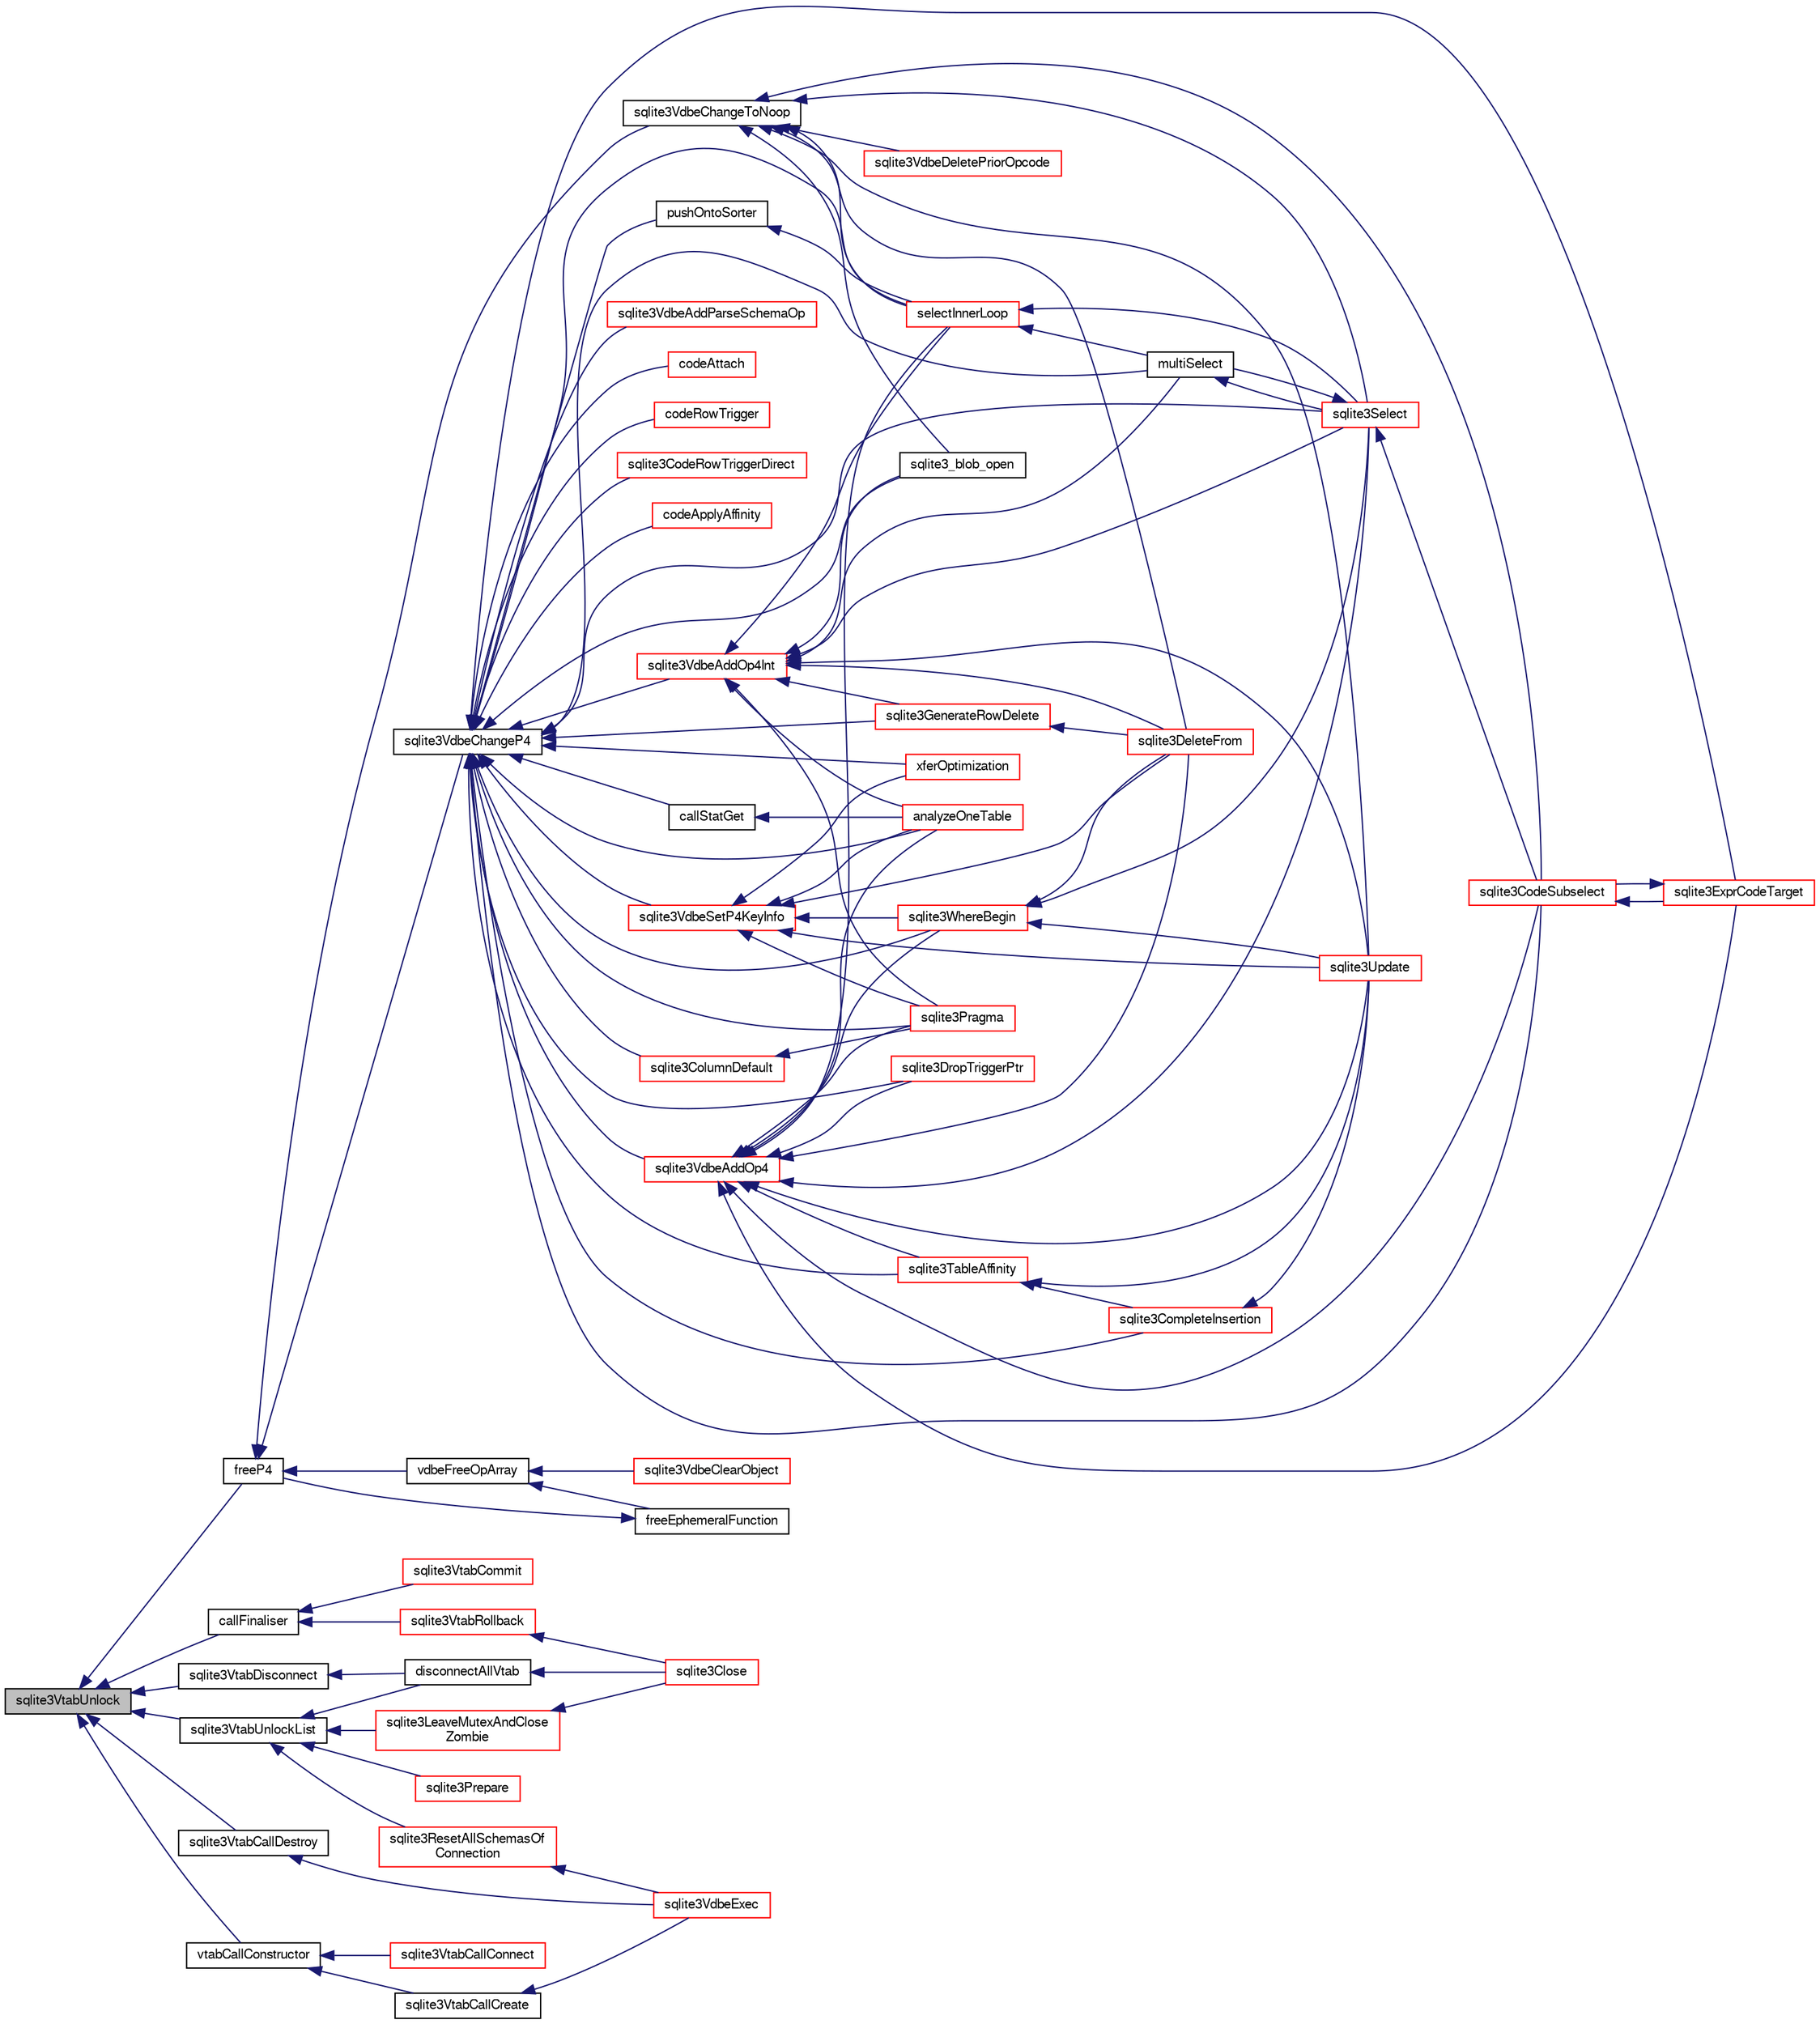 digraph "sqlite3VtabUnlock"
{
  edge [fontname="FreeSans",fontsize="10",labelfontname="FreeSans",labelfontsize="10"];
  node [fontname="FreeSans",fontsize="10",shape=record];
  rankdir="LR";
  Node806145 [label="sqlite3VtabUnlock",height=0.2,width=0.4,color="black", fillcolor="grey75", style="filled", fontcolor="black"];
  Node806145 -> Node806146 [dir="back",color="midnightblue",fontsize="10",style="solid",fontname="FreeSans"];
  Node806146 [label="freeP4",height=0.2,width=0.4,color="black", fillcolor="white", style="filled",URL="$sqlite3_8c.html#aa1ec8debef2a9be5fe36a3082fd3e0f9"];
  Node806146 -> Node806147 [dir="back",color="midnightblue",fontsize="10",style="solid",fontname="FreeSans"];
  Node806147 [label="vdbeFreeOpArray",height=0.2,width=0.4,color="black", fillcolor="white", style="filled",URL="$sqlite3_8c.html#affa26b190a34b8772c3f4a4d06866c50"];
  Node806147 -> Node806148 [dir="back",color="midnightblue",fontsize="10",style="solid",fontname="FreeSans"];
  Node806148 [label="freeEphemeralFunction",height=0.2,width=0.4,color="black", fillcolor="white", style="filled",URL="$sqlite3_8c.html#ace0a45aad803937290f5495906773bc4"];
  Node806148 -> Node806146 [dir="back",color="midnightblue",fontsize="10",style="solid",fontname="FreeSans"];
  Node806147 -> Node806149 [dir="back",color="midnightblue",fontsize="10",style="solid",fontname="FreeSans"];
  Node806149 [label="sqlite3VdbeClearObject",height=0.2,width=0.4,color="red", fillcolor="white", style="filled",URL="$sqlite3_8c.html#aa36c8bd3814c4923416d35ef3454f979"];
  Node806146 -> Node806412 [dir="back",color="midnightblue",fontsize="10",style="solid",fontname="FreeSans"];
  Node806412 [label="sqlite3VdbeChangeToNoop",height=0.2,width=0.4,color="black", fillcolor="white", style="filled",URL="$sqlite3_8c.html#a807e82d6627750b2fa4685812da68a9d"];
  Node806412 -> Node806413 [dir="back",color="midnightblue",fontsize="10",style="solid",fontname="FreeSans"];
  Node806413 [label="sqlite3VdbeDeletePriorOpcode",height=0.2,width=0.4,color="red", fillcolor="white", style="filled",URL="$sqlite3_8c.html#a8d0b65afd7accc6358fafa417db050b3"];
  Node806412 -> Node806155 [dir="back",color="midnightblue",fontsize="10",style="solid",fontname="FreeSans"];
  Node806155 [label="sqlite3_blob_open",height=0.2,width=0.4,color="black", fillcolor="white", style="filled",URL="$sqlite3_8h.html#adb8ad839a5bdd62a43785132bc7dd518"];
  Node806412 -> Node806236 [dir="back",color="midnightblue",fontsize="10",style="solid",fontname="FreeSans"];
  Node806236 [label="sqlite3CodeSubselect",height=0.2,width=0.4,color="red", fillcolor="white", style="filled",URL="$sqlite3_8c.html#aa69b46d2204a1d1b110107a1be12ee0c"];
  Node806236 -> Node806239 [dir="back",color="midnightblue",fontsize="10",style="solid",fontname="FreeSans"];
  Node806239 [label="sqlite3ExprCodeTarget",height=0.2,width=0.4,color="red", fillcolor="white", style="filled",URL="$sqlite3_8c.html#a4f308397a0a3ed299ed31aaa1ae2a293"];
  Node806239 -> Node806236 [dir="back",color="midnightblue",fontsize="10",style="solid",fontname="FreeSans"];
  Node806412 -> Node806201 [dir="back",color="midnightblue",fontsize="10",style="solid",fontname="FreeSans"];
  Node806201 [label="sqlite3DeleteFrom",height=0.2,width=0.4,color="red", fillcolor="white", style="filled",URL="$sqlite3_8c.html#ab9b4b45349188b49eabb23f94608a091"];
  Node806412 -> Node806264 [dir="back",color="midnightblue",fontsize="10",style="solid",fontname="FreeSans"];
  Node806264 [label="selectInnerLoop",height=0.2,width=0.4,color="red", fillcolor="white", style="filled",URL="$sqlite3_8c.html#ababe0933661ebe67eb0e6074bb1fd411"];
  Node806264 -> Node806259 [dir="back",color="midnightblue",fontsize="10",style="solid",fontname="FreeSans"];
  Node806259 [label="multiSelect",height=0.2,width=0.4,color="black", fillcolor="white", style="filled",URL="$sqlite3_8c.html#a6456c61f3d9b2389738753cedfa24fa7"];
  Node806259 -> Node806235 [dir="back",color="midnightblue",fontsize="10",style="solid",fontname="FreeSans"];
  Node806235 [label="sqlite3Select",height=0.2,width=0.4,color="red", fillcolor="white", style="filled",URL="$sqlite3_8c.html#a2465ee8c956209ba4b272477b7c21a45"];
  Node806235 -> Node806236 [dir="back",color="midnightblue",fontsize="10",style="solid",fontname="FreeSans"];
  Node806235 -> Node806259 [dir="back",color="midnightblue",fontsize="10",style="solid",fontname="FreeSans"];
  Node806264 -> Node806235 [dir="back",color="midnightblue",fontsize="10",style="solid",fontname="FreeSans"];
  Node806412 -> Node806235 [dir="back",color="midnightblue",fontsize="10",style="solid",fontname="FreeSans"];
  Node806412 -> Node806211 [dir="back",color="midnightblue",fontsize="10",style="solid",fontname="FreeSans"];
  Node806211 [label="sqlite3Update",height=0.2,width=0.4,color="red", fillcolor="white", style="filled",URL="$sqlite3_8c.html#ac5aa67c46e8cc8174566fabe6809fafa"];
  Node806146 -> Node806414 [dir="back",color="midnightblue",fontsize="10",style="solid",fontname="FreeSans"];
  Node806414 [label="sqlite3VdbeChangeP4",height=0.2,width=0.4,color="black", fillcolor="white", style="filled",URL="$sqlite3_8c.html#add0d891a062d044a0c7e6fc072702830"];
  Node806414 -> Node806415 [dir="back",color="midnightblue",fontsize="10",style="solid",fontname="FreeSans"];
  Node806415 [label="sqlite3VdbeAddOp4",height=0.2,width=0.4,color="red", fillcolor="white", style="filled",URL="$sqlite3_8c.html#a739d7a47b1c11779283b7797ea7e1d4d"];
  Node806415 -> Node806236 [dir="back",color="midnightblue",fontsize="10",style="solid",fontname="FreeSans"];
  Node806415 -> Node806239 [dir="back",color="midnightblue",fontsize="10",style="solid",fontname="FreeSans"];
  Node806415 -> Node806420 [dir="back",color="midnightblue",fontsize="10",style="solid",fontname="FreeSans"];
  Node806420 [label="analyzeOneTable",height=0.2,width=0.4,color="red", fillcolor="white", style="filled",URL="$sqlite3_8c.html#a31d4182bf855943a5d0526dbb4987803"];
  Node806415 -> Node806201 [dir="back",color="midnightblue",fontsize="10",style="solid",fontname="FreeSans"];
  Node806415 -> Node806427 [dir="back",color="midnightblue",fontsize="10",style="solid",fontname="FreeSans"];
  Node806427 [label="sqlite3TableAffinity",height=0.2,width=0.4,color="red", fillcolor="white", style="filled",URL="$sqlite3_8c.html#abf99b52a40a6c443cf9936ac485db087"];
  Node806427 -> Node806428 [dir="back",color="midnightblue",fontsize="10",style="solid",fontname="FreeSans"];
  Node806428 [label="sqlite3CompleteInsertion",height=0.2,width=0.4,color="red", fillcolor="white", style="filled",URL="$sqlite3_8c.html#a782d99c5a597a450d4361d87d93e59f5"];
  Node806428 -> Node806211 [dir="back",color="midnightblue",fontsize="10",style="solid",fontname="FreeSans"];
  Node806427 -> Node806211 [dir="back",color="midnightblue",fontsize="10",style="solid",fontname="FreeSans"];
  Node806415 -> Node806234 [dir="back",color="midnightblue",fontsize="10",style="solid",fontname="FreeSans"];
  Node806234 [label="sqlite3Pragma",height=0.2,width=0.4,color="red", fillcolor="white", style="filled",URL="$sqlite3_8c.html#a111391370f58f8e6a6eca51fd34d62ed"];
  Node806415 -> Node806264 [dir="back",color="midnightblue",fontsize="10",style="solid",fontname="FreeSans"];
  Node806415 -> Node806235 [dir="back",color="midnightblue",fontsize="10",style="solid",fontname="FreeSans"];
  Node806415 -> Node806438 [dir="back",color="midnightblue",fontsize="10",style="solid",fontname="FreeSans"];
  Node806438 [label="sqlite3DropTriggerPtr",height=0.2,width=0.4,color="red", fillcolor="white", style="filled",URL="$sqlite3_8c.html#aa3a84617bfc76be1c61c27fc2b6d0b17"];
  Node806415 -> Node806211 [dir="back",color="midnightblue",fontsize="10",style="solid",fontname="FreeSans"];
  Node806415 -> Node806251 [dir="back",color="midnightblue",fontsize="10",style="solid",fontname="FreeSans"];
  Node806251 [label="sqlite3WhereBegin",height=0.2,width=0.4,color="red", fillcolor="white", style="filled",URL="$sqlite3_8c.html#acad049f5c9a96a8118cffd5e5ce89f7c"];
  Node806251 -> Node806201 [dir="back",color="midnightblue",fontsize="10",style="solid",fontname="FreeSans"];
  Node806251 -> Node806235 [dir="back",color="midnightblue",fontsize="10",style="solid",fontname="FreeSans"];
  Node806251 -> Node806211 [dir="back",color="midnightblue",fontsize="10",style="solid",fontname="FreeSans"];
  Node806414 -> Node806440 [dir="back",color="midnightblue",fontsize="10",style="solid",fontname="FreeSans"];
  Node806440 [label="sqlite3VdbeAddParseSchemaOp",height=0.2,width=0.4,color="red", fillcolor="white", style="filled",URL="$sqlite3_8c.html#a52c71cba3d53e0eb5c0c785ef9a7ec8f"];
  Node806414 -> Node806441 [dir="back",color="midnightblue",fontsize="10",style="solid",fontname="FreeSans"];
  Node806441 [label="sqlite3VdbeAddOp4Int",height=0.2,width=0.4,color="red", fillcolor="white", style="filled",URL="$sqlite3_8c.html#afff63410071bb7015a6392d8a7704b43"];
  Node806441 -> Node806155 [dir="back",color="midnightblue",fontsize="10",style="solid",fontname="FreeSans"];
  Node806441 -> Node806420 [dir="back",color="midnightblue",fontsize="10",style="solid",fontname="FreeSans"];
  Node806441 -> Node806201 [dir="back",color="midnightblue",fontsize="10",style="solid",fontname="FreeSans"];
  Node806441 -> Node806208 [dir="back",color="midnightblue",fontsize="10",style="solid",fontname="FreeSans"];
  Node806208 [label="sqlite3GenerateRowDelete",height=0.2,width=0.4,color="red", fillcolor="white", style="filled",URL="$sqlite3_8c.html#a2c76cbf3027fc18fdbb8cb4cd96b77d9"];
  Node806208 -> Node806201 [dir="back",color="midnightblue",fontsize="10",style="solid",fontname="FreeSans"];
  Node806441 -> Node806234 [dir="back",color="midnightblue",fontsize="10",style="solid",fontname="FreeSans"];
  Node806441 -> Node806264 [dir="back",color="midnightblue",fontsize="10",style="solid",fontname="FreeSans"];
  Node806441 -> Node806259 [dir="back",color="midnightblue",fontsize="10",style="solid",fontname="FreeSans"];
  Node806441 -> Node806235 [dir="back",color="midnightblue",fontsize="10",style="solid",fontname="FreeSans"];
  Node806441 -> Node806211 [dir="back",color="midnightblue",fontsize="10",style="solid",fontname="FreeSans"];
  Node806414 -> Node806446 [dir="back",color="midnightblue",fontsize="10",style="solid",fontname="FreeSans"];
  Node806446 [label="sqlite3VdbeSetP4KeyInfo",height=0.2,width=0.4,color="red", fillcolor="white", style="filled",URL="$sqlite3_8c.html#a342090b36fbf7fdace2a23b8efca030c"];
  Node806446 -> Node806420 [dir="back",color="midnightblue",fontsize="10",style="solid",fontname="FreeSans"];
  Node806446 -> Node806201 [dir="back",color="midnightblue",fontsize="10",style="solid",fontname="FreeSans"];
  Node806446 -> Node806215 [dir="back",color="midnightblue",fontsize="10",style="solid",fontname="FreeSans"];
  Node806215 [label="xferOptimization",height=0.2,width=0.4,color="red", fillcolor="white", style="filled",URL="$sqlite3_8c.html#ae85c90f7d064fe83f4ed930e708855d2"];
  Node806446 -> Node806234 [dir="back",color="midnightblue",fontsize="10",style="solid",fontname="FreeSans"];
  Node806446 -> Node806211 [dir="back",color="midnightblue",fontsize="10",style="solid",fontname="FreeSans"];
  Node806446 -> Node806251 [dir="back",color="midnightblue",fontsize="10",style="solid",fontname="FreeSans"];
  Node806414 -> Node806155 [dir="back",color="midnightblue",fontsize="10",style="solid",fontname="FreeSans"];
  Node806414 -> Node806236 [dir="back",color="midnightblue",fontsize="10",style="solid",fontname="FreeSans"];
  Node806414 -> Node806239 [dir="back",color="midnightblue",fontsize="10",style="solid",fontname="FreeSans"];
  Node806414 -> Node806447 [dir="back",color="midnightblue",fontsize="10",style="solid",fontname="FreeSans"];
  Node806447 [label="callStatGet",height=0.2,width=0.4,color="black", fillcolor="white", style="filled",URL="$sqlite3_8c.html#aae801ecb4e01d271d64f1419f7ba0cfc"];
  Node806447 -> Node806420 [dir="back",color="midnightblue",fontsize="10",style="solid",fontname="FreeSans"];
  Node806414 -> Node806420 [dir="back",color="midnightblue",fontsize="10",style="solid",fontname="FreeSans"];
  Node806414 -> Node806227 [dir="back",color="midnightblue",fontsize="10",style="solid",fontname="FreeSans"];
  Node806227 [label="codeAttach",height=0.2,width=0.4,color="red", fillcolor="white", style="filled",URL="$sqlite3_8c.html#ade4e9e30d828a19c191fdcb098676d5b"];
  Node806414 -> Node806208 [dir="back",color="midnightblue",fontsize="10",style="solid",fontname="FreeSans"];
  Node806414 -> Node806427 [dir="back",color="midnightblue",fontsize="10",style="solid",fontname="FreeSans"];
  Node806414 -> Node806428 [dir="back",color="midnightblue",fontsize="10",style="solid",fontname="FreeSans"];
  Node806414 -> Node806215 [dir="back",color="midnightblue",fontsize="10",style="solid",fontname="FreeSans"];
  Node806414 -> Node806234 [dir="back",color="midnightblue",fontsize="10",style="solid",fontname="FreeSans"];
  Node806414 -> Node806263 [dir="back",color="midnightblue",fontsize="10",style="solid",fontname="FreeSans"];
  Node806263 [label="pushOntoSorter",height=0.2,width=0.4,color="black", fillcolor="white", style="filled",URL="$sqlite3_8c.html#a4555397beb584a386e7739cf022a6651"];
  Node806263 -> Node806264 [dir="back",color="midnightblue",fontsize="10",style="solid",fontname="FreeSans"];
  Node806414 -> Node806264 [dir="back",color="midnightblue",fontsize="10",style="solid",fontname="FreeSans"];
  Node806414 -> Node806259 [dir="back",color="midnightblue",fontsize="10",style="solid",fontname="FreeSans"];
  Node806414 -> Node806235 [dir="back",color="midnightblue",fontsize="10",style="solid",fontname="FreeSans"];
  Node806414 -> Node806438 [dir="back",color="midnightblue",fontsize="10",style="solid",fontname="FreeSans"];
  Node806414 -> Node806204 [dir="back",color="midnightblue",fontsize="10",style="solid",fontname="FreeSans"];
  Node806204 [label="codeRowTrigger",height=0.2,width=0.4,color="red", fillcolor="white", style="filled",URL="$sqlite3_8c.html#a463cea5aaaf388b560b206570a0022fc"];
  Node806414 -> Node806206 [dir="back",color="midnightblue",fontsize="10",style="solid",fontname="FreeSans"];
  Node806206 [label="sqlite3CodeRowTriggerDirect",height=0.2,width=0.4,color="red", fillcolor="white", style="filled",URL="$sqlite3_8c.html#ad92829f9001bcf89a0299dad5a48acd4"];
  Node806414 -> Node806448 [dir="back",color="midnightblue",fontsize="10",style="solid",fontname="FreeSans"];
  Node806448 [label="sqlite3ColumnDefault",height=0.2,width=0.4,color="red", fillcolor="white", style="filled",URL="$sqlite3_8c.html#a59f47949957801afdf53735549eacc7d"];
  Node806448 -> Node806234 [dir="back",color="midnightblue",fontsize="10",style="solid",fontname="FreeSans"];
  Node806414 -> Node806451 [dir="back",color="midnightblue",fontsize="10",style="solid",fontname="FreeSans"];
  Node806451 [label="codeApplyAffinity",height=0.2,width=0.4,color="red", fillcolor="white", style="filled",URL="$sqlite3_8c.html#a3b3a683e750abead3da9b53dd7d373d4"];
  Node806414 -> Node806251 [dir="back",color="midnightblue",fontsize="10",style="solid",fontname="FreeSans"];
  Node806145 -> Node806452 [dir="back",color="midnightblue",fontsize="10",style="solid",fontname="FreeSans"];
  Node806452 [label="sqlite3VtabDisconnect",height=0.2,width=0.4,color="black", fillcolor="white", style="filled",URL="$sqlite3_8c.html#a27389b43aaf0bfa61d7f4ae78863ef2a"];
  Node806452 -> Node806453 [dir="back",color="midnightblue",fontsize="10",style="solid",fontname="FreeSans"];
  Node806453 [label="disconnectAllVtab",height=0.2,width=0.4,color="black", fillcolor="white", style="filled",URL="$sqlite3_8c.html#a1ac4084324211c352cb91da6cc84c5e4"];
  Node806453 -> Node806378 [dir="back",color="midnightblue",fontsize="10",style="solid",fontname="FreeSans"];
  Node806378 [label="sqlite3Close",height=0.2,width=0.4,color="red", fillcolor="white", style="filled",URL="$sqlite3_8c.html#aa9f2e73837bba8d721dbde0964ffce11"];
  Node806145 -> Node806454 [dir="back",color="midnightblue",fontsize="10",style="solid",fontname="FreeSans"];
  Node806454 [label="sqlite3VtabUnlockList",height=0.2,width=0.4,color="black", fillcolor="white", style="filled",URL="$sqlite3_8c.html#a266b6e5487ec403a27fc6c6f852ff249"];
  Node806454 -> Node806366 [dir="back",color="midnightblue",fontsize="10",style="solid",fontname="FreeSans"];
  Node806366 [label="sqlite3ResetAllSchemasOf\lConnection",height=0.2,width=0.4,color="red", fillcolor="white", style="filled",URL="$sqlite3_8c.html#a2fc0d7e9d7e688a2a81ea4775dd12e33"];
  Node806366 -> Node806160 [dir="back",color="midnightblue",fontsize="10",style="solid",fontname="FreeSans"];
  Node806160 [label="sqlite3VdbeExec",height=0.2,width=0.4,color="red", fillcolor="white", style="filled",URL="$sqlite3_8c.html#a8ce40a614bdc56719c4d642b1e4dfb21"];
  Node806454 -> Node806343 [dir="back",color="midnightblue",fontsize="10",style="solid",fontname="FreeSans"];
  Node806343 [label="sqlite3Prepare",height=0.2,width=0.4,color="red", fillcolor="white", style="filled",URL="$sqlite3_8c.html#acb25890858d0bf4b12eb7aae569f0c7b"];
  Node806454 -> Node806453 [dir="back",color="midnightblue",fontsize="10",style="solid",fontname="FreeSans"];
  Node806454 -> Node806376 [dir="back",color="midnightblue",fontsize="10",style="solid",fontname="FreeSans"];
  Node806376 [label="sqlite3LeaveMutexAndClose\lZombie",height=0.2,width=0.4,color="red", fillcolor="white", style="filled",URL="$sqlite3_8c.html#afe3a37c29dcb0fe9fc15fe07a3976f59"];
  Node806376 -> Node806378 [dir="back",color="midnightblue",fontsize="10",style="solid",fontname="FreeSans"];
  Node806145 -> Node806455 [dir="back",color="midnightblue",fontsize="10",style="solid",fontname="FreeSans"];
  Node806455 [label="vtabCallConstructor",height=0.2,width=0.4,color="black", fillcolor="white", style="filled",URL="$sqlite3_8c.html#acae1b4d5d02b25f4cac29993dae7f983"];
  Node806455 -> Node806456 [dir="back",color="midnightblue",fontsize="10",style="solid",fontname="FreeSans"];
  Node806456 [label="sqlite3VtabCallConnect",height=0.2,width=0.4,color="red", fillcolor="white", style="filled",URL="$sqlite3_8c.html#a9642d55303e8d284d096fabc53460e28"];
  Node806455 -> Node806457 [dir="back",color="midnightblue",fontsize="10",style="solid",fontname="FreeSans"];
  Node806457 [label="sqlite3VtabCallCreate",height=0.2,width=0.4,color="black", fillcolor="white", style="filled",URL="$sqlite3_8c.html#a23601fffd89053de28f77684068ec164"];
  Node806457 -> Node806160 [dir="back",color="midnightblue",fontsize="10",style="solid",fontname="FreeSans"];
  Node806145 -> Node806458 [dir="back",color="midnightblue",fontsize="10",style="solid",fontname="FreeSans"];
  Node806458 [label="sqlite3VtabCallDestroy",height=0.2,width=0.4,color="black", fillcolor="white", style="filled",URL="$sqlite3_8c.html#a4e4b63fbee70eb546889a86f2efa014a"];
  Node806458 -> Node806160 [dir="back",color="midnightblue",fontsize="10",style="solid",fontname="FreeSans"];
  Node806145 -> Node806459 [dir="back",color="midnightblue",fontsize="10",style="solid",fontname="FreeSans"];
  Node806459 [label="callFinaliser",height=0.2,width=0.4,color="black", fillcolor="white", style="filled",URL="$sqlite3_8c.html#a22316908cc65af3d391ba12ab103edb9"];
  Node806459 -> Node806460 [dir="back",color="midnightblue",fontsize="10",style="solid",fontname="FreeSans"];
  Node806460 [label="sqlite3VtabRollback",height=0.2,width=0.4,color="red", fillcolor="white", style="filled",URL="$sqlite3_8c.html#a8584200fbaad7da0253df51fb453c5dc"];
  Node806460 -> Node806378 [dir="back",color="midnightblue",fontsize="10",style="solid",fontname="FreeSans"];
  Node806459 -> Node806461 [dir="back",color="midnightblue",fontsize="10",style="solid",fontname="FreeSans"];
  Node806461 [label="sqlite3VtabCommit",height=0.2,width=0.4,color="red", fillcolor="white", style="filled",URL="$sqlite3_8c.html#a97466840f197566c66481e89df5e50ea"];
}
